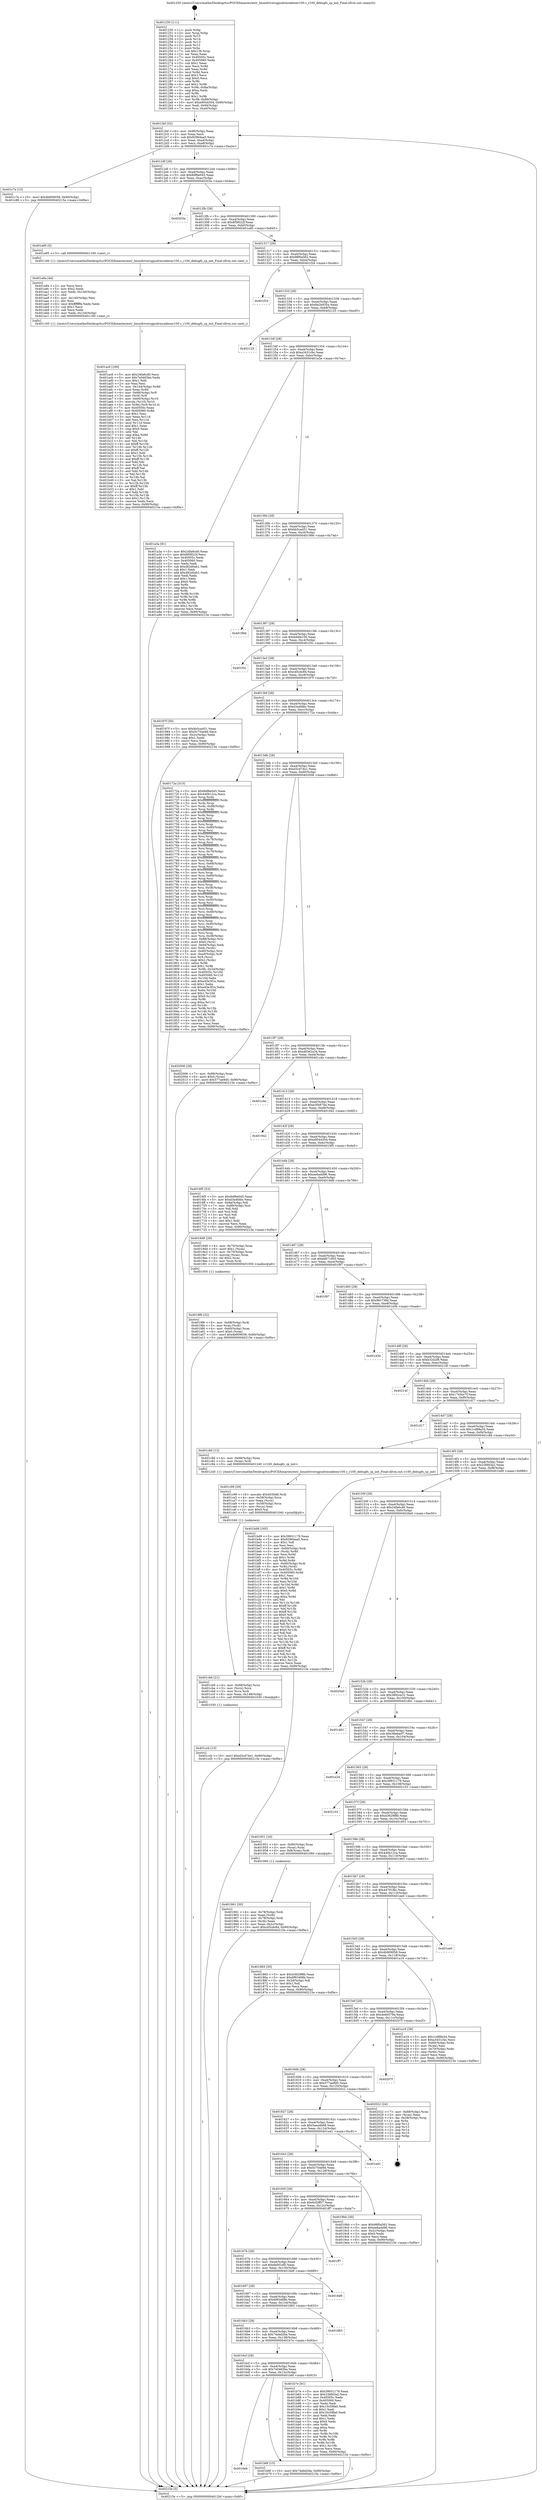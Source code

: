 digraph "0x401250" {
  label = "0x401250 (/mnt/c/Users/mathe/Desktop/tcc/POCII/binaries/extr_linuxdriversgpudrmradeonr100.c_r100_debugfs_cp_init_Final-ollvm.out::main(0))"
  labelloc = "t"
  node[shape=record]

  Entry [label="",width=0.3,height=0.3,shape=circle,fillcolor=black,style=filled]
  "0x4012bf" [label="{
     0x4012bf [32]\l
     | [instrs]\l
     &nbsp;&nbsp;0x4012bf \<+6\>: mov -0x90(%rbp),%eax\l
     &nbsp;&nbsp;0x4012c5 \<+2\>: mov %eax,%ecx\l
     &nbsp;&nbsp;0x4012c7 \<+6\>: sub $0x82964aa5,%ecx\l
     &nbsp;&nbsp;0x4012cd \<+6\>: mov %eax,-0xa4(%rbp)\l
     &nbsp;&nbsp;0x4012d3 \<+6\>: mov %ecx,-0xa8(%rbp)\l
     &nbsp;&nbsp;0x4012d9 \<+6\>: je 0000000000401c7e \<main+0xa2e\>\l
  }"]
  "0x401c7e" [label="{
     0x401c7e [15]\l
     | [instrs]\l
     &nbsp;&nbsp;0x401c7e \<+10\>: movl $0x4b909058,-0x90(%rbp)\l
     &nbsp;&nbsp;0x401c88 \<+5\>: jmp 000000000040215e \<main+0xf0e\>\l
  }"]
  "0x4012df" [label="{
     0x4012df [28]\l
     | [instrs]\l
     &nbsp;&nbsp;0x4012df \<+5\>: jmp 00000000004012e4 \<main+0x94\>\l
     &nbsp;&nbsp;0x4012e4 \<+6\>: mov -0xa4(%rbp),%eax\l
     &nbsp;&nbsp;0x4012ea \<+5\>: sub $0x8df6e045,%eax\l
     &nbsp;&nbsp;0x4012ef \<+6\>: mov %eax,-0xac(%rbp)\l
     &nbsp;&nbsp;0x4012f5 \<+6\>: je 000000000040203a \<main+0xdea\>\l
  }"]
  Exit [label="",width=0.3,height=0.3,shape=circle,fillcolor=black,style=filled,peripheries=2]
  "0x40203a" [label="{
     0x40203a\l
  }", style=dashed]
  "0x4012fb" [label="{
     0x4012fb [28]\l
     | [instrs]\l
     &nbsp;&nbsp;0x4012fb \<+5\>: jmp 0000000000401300 \<main+0xb0\>\l
     &nbsp;&nbsp;0x401300 \<+6\>: mov -0xa4(%rbp),%eax\l
     &nbsp;&nbsp;0x401306 \<+5\>: sub $0x8f5f022f,%eax\l
     &nbsp;&nbsp;0x40130b \<+6\>: mov %eax,-0xb0(%rbp)\l
     &nbsp;&nbsp;0x401311 \<+6\>: je 0000000000401a95 \<main+0x845\>\l
  }"]
  "0x401ccb" [label="{
     0x401ccb [15]\l
     | [instrs]\l
     &nbsp;&nbsp;0x401ccb \<+10\>: movl $0xd3cd74e1,-0x90(%rbp)\l
     &nbsp;&nbsp;0x401cd5 \<+5\>: jmp 000000000040215e \<main+0xf0e\>\l
  }"]
  "0x401a95" [label="{
     0x401a95 [5]\l
     | [instrs]\l
     &nbsp;&nbsp;0x401a95 \<+5\>: call 0000000000401160 \<next_i\>\l
     | [calls]\l
     &nbsp;&nbsp;0x401160 \{1\} (/mnt/c/Users/mathe/Desktop/tcc/POCII/binaries/extr_linuxdriversgpudrmradeonr100.c_r100_debugfs_cp_init_Final-ollvm.out::next_i)\l
  }"]
  "0x401317" [label="{
     0x401317 [28]\l
     | [instrs]\l
     &nbsp;&nbsp;0x401317 \<+5\>: jmp 000000000040131c \<main+0xcc\>\l
     &nbsp;&nbsp;0x40131c \<+6\>: mov -0xa4(%rbp),%eax\l
     &nbsp;&nbsp;0x401322 \<+5\>: sub $0x98f0a562,%eax\l
     &nbsp;&nbsp;0x401327 \<+6\>: mov %eax,-0xb4(%rbp)\l
     &nbsp;&nbsp;0x40132d \<+6\>: je 0000000000401f2d \<main+0xcdd\>\l
  }"]
  "0x401cb6" [label="{
     0x401cb6 [21]\l
     | [instrs]\l
     &nbsp;&nbsp;0x401cb6 \<+4\>: mov -0x68(%rbp),%rcx\l
     &nbsp;&nbsp;0x401cba \<+3\>: mov (%rcx),%rcx\l
     &nbsp;&nbsp;0x401cbd \<+3\>: mov %rcx,%rdi\l
     &nbsp;&nbsp;0x401cc0 \<+6\>: mov %eax,-0x148(%rbp)\l
     &nbsp;&nbsp;0x401cc6 \<+5\>: call 0000000000401030 \<free@plt\>\l
     | [calls]\l
     &nbsp;&nbsp;0x401030 \{1\} (unknown)\l
  }"]
  "0x401f2d" [label="{
     0x401f2d\l
  }", style=dashed]
  "0x401333" [label="{
     0x401333 [28]\l
     | [instrs]\l
     &nbsp;&nbsp;0x401333 \<+5\>: jmp 0000000000401338 \<main+0xe8\>\l
     &nbsp;&nbsp;0x401338 \<+6\>: mov -0xa4(%rbp),%eax\l
     &nbsp;&nbsp;0x40133e \<+5\>: sub $0x9a2b935a,%eax\l
     &nbsp;&nbsp;0x401343 \<+6\>: mov %eax,-0xb8(%rbp)\l
     &nbsp;&nbsp;0x401349 \<+6\>: je 0000000000402125 \<main+0xed5\>\l
  }"]
  "0x401c99" [label="{
     0x401c99 [29]\l
     | [instrs]\l
     &nbsp;&nbsp;0x401c99 \<+10\>: movabs $0x4030d6,%rdi\l
     &nbsp;&nbsp;0x401ca3 \<+4\>: mov -0x58(%rbp),%rcx\l
     &nbsp;&nbsp;0x401ca7 \<+2\>: mov %eax,(%rcx)\l
     &nbsp;&nbsp;0x401ca9 \<+4\>: mov -0x58(%rbp),%rcx\l
     &nbsp;&nbsp;0x401cad \<+2\>: mov (%rcx),%esi\l
     &nbsp;&nbsp;0x401caf \<+2\>: mov $0x0,%al\l
     &nbsp;&nbsp;0x401cb1 \<+5\>: call 0000000000401040 \<printf@plt\>\l
     | [calls]\l
     &nbsp;&nbsp;0x401040 \{1\} (unknown)\l
  }"]
  "0x402125" [label="{
     0x402125\l
  }", style=dashed]
  "0x40134f" [label="{
     0x40134f [28]\l
     | [instrs]\l
     &nbsp;&nbsp;0x40134f \<+5\>: jmp 0000000000401354 \<main+0x104\>\l
     &nbsp;&nbsp;0x401354 \<+6\>: mov -0xa4(%rbp),%eax\l
     &nbsp;&nbsp;0x40135a \<+5\>: sub $0xa3431cbc,%eax\l
     &nbsp;&nbsp;0x40135f \<+6\>: mov %eax,-0xbc(%rbp)\l
     &nbsp;&nbsp;0x401365 \<+6\>: je 0000000000401a3a \<main+0x7ea\>\l
  }"]
  "0x4016eb" [label="{
     0x4016eb\l
  }", style=dashed]
  "0x401a3a" [label="{
     0x401a3a [91]\l
     | [instrs]\l
     &nbsp;&nbsp;0x401a3a \<+5\>: mov $0x24fa6cd0,%eax\l
     &nbsp;&nbsp;0x401a3f \<+5\>: mov $0x8f5f022f,%ecx\l
     &nbsp;&nbsp;0x401a44 \<+7\>: mov 0x40505c,%edx\l
     &nbsp;&nbsp;0x401a4b \<+7\>: mov 0x405060,%esi\l
     &nbsp;&nbsp;0x401a52 \<+2\>: mov %edx,%edi\l
     &nbsp;&nbsp;0x401a54 \<+6\>: sub $0x482d0ab1,%edi\l
     &nbsp;&nbsp;0x401a5a \<+3\>: sub $0x1,%edi\l
     &nbsp;&nbsp;0x401a5d \<+6\>: add $0x482d0ab1,%edi\l
     &nbsp;&nbsp;0x401a63 \<+3\>: imul %edi,%edx\l
     &nbsp;&nbsp;0x401a66 \<+3\>: and $0x1,%edx\l
     &nbsp;&nbsp;0x401a69 \<+3\>: cmp $0x0,%edx\l
     &nbsp;&nbsp;0x401a6c \<+4\>: sete %r8b\l
     &nbsp;&nbsp;0x401a70 \<+3\>: cmp $0xa,%esi\l
     &nbsp;&nbsp;0x401a73 \<+4\>: setl %r9b\l
     &nbsp;&nbsp;0x401a77 \<+3\>: mov %r8b,%r10b\l
     &nbsp;&nbsp;0x401a7a \<+3\>: and %r9b,%r10b\l
     &nbsp;&nbsp;0x401a7d \<+3\>: xor %r9b,%r8b\l
     &nbsp;&nbsp;0x401a80 \<+3\>: or %r8b,%r10b\l
     &nbsp;&nbsp;0x401a83 \<+4\>: test $0x1,%r10b\l
     &nbsp;&nbsp;0x401a87 \<+3\>: cmovne %ecx,%eax\l
     &nbsp;&nbsp;0x401a8a \<+6\>: mov %eax,-0x90(%rbp)\l
     &nbsp;&nbsp;0x401a90 \<+5\>: jmp 000000000040215e \<main+0xf0e\>\l
  }"]
  "0x40136b" [label="{
     0x40136b [28]\l
     | [instrs]\l
     &nbsp;&nbsp;0x40136b \<+5\>: jmp 0000000000401370 \<main+0x120\>\l
     &nbsp;&nbsp;0x401370 \<+6\>: mov -0xa4(%rbp),%eax\l
     &nbsp;&nbsp;0x401376 \<+5\>: sub $0xbb5ca451,%eax\l
     &nbsp;&nbsp;0x40137b \<+6\>: mov %eax,-0xc0(%rbp)\l
     &nbsp;&nbsp;0x401381 \<+6\>: je 000000000040199d \<main+0x74d\>\l
  }"]
  "0x401b6f" [label="{
     0x401b6f [15]\l
     | [instrs]\l
     &nbsp;&nbsp;0x401b6f \<+10\>: movl $0x74ebd26a,-0x90(%rbp)\l
     &nbsp;&nbsp;0x401b79 \<+5\>: jmp 000000000040215e \<main+0xf0e\>\l
  }"]
  "0x40199d" [label="{
     0x40199d\l
  }", style=dashed]
  "0x401387" [label="{
     0x401387 [28]\l
     | [instrs]\l
     &nbsp;&nbsp;0x401387 \<+5\>: jmp 000000000040138c \<main+0x13c\>\l
     &nbsp;&nbsp;0x40138c \<+6\>: mov -0xa4(%rbp),%eax\l
     &nbsp;&nbsp;0x401392 \<+5\>: sub $0xbddfa100,%eax\l
     &nbsp;&nbsp;0x401397 \<+6\>: mov %eax,-0xc4(%rbp)\l
     &nbsp;&nbsp;0x40139d \<+6\>: je 0000000000401f3c \<main+0xcec\>\l
  }"]
  "0x4016cf" [label="{
     0x4016cf [28]\l
     | [instrs]\l
     &nbsp;&nbsp;0x4016cf \<+5\>: jmp 00000000004016d4 \<main+0x484\>\l
     &nbsp;&nbsp;0x4016d4 \<+6\>: mov -0xa4(%rbp),%eax\l
     &nbsp;&nbsp;0x4016da \<+5\>: sub $0x7e0465be,%eax\l
     &nbsp;&nbsp;0x4016df \<+6\>: mov %eax,-0x13c(%rbp)\l
     &nbsp;&nbsp;0x4016e5 \<+6\>: je 0000000000401b6f \<main+0x91f\>\l
  }"]
  "0x401f3c" [label="{
     0x401f3c\l
  }", style=dashed]
  "0x4013a3" [label="{
     0x4013a3 [28]\l
     | [instrs]\l
     &nbsp;&nbsp;0x4013a3 \<+5\>: jmp 00000000004013a8 \<main+0x158\>\l
     &nbsp;&nbsp;0x4013a8 \<+6\>: mov -0xa4(%rbp),%eax\l
     &nbsp;&nbsp;0x4013ae \<+5\>: sub $0xcd5cdc84,%eax\l
     &nbsp;&nbsp;0x4013b3 \<+6\>: mov %eax,-0xc8(%rbp)\l
     &nbsp;&nbsp;0x4013b9 \<+6\>: je 000000000040197f \<main+0x72f\>\l
  }"]
  "0x401b7e" [label="{
     0x401b7e [91]\l
     | [instrs]\l
     &nbsp;&nbsp;0x401b7e \<+5\>: mov $0x39931179,%eax\l
     &nbsp;&nbsp;0x401b83 \<+5\>: mov $0x236fd3a2,%ecx\l
     &nbsp;&nbsp;0x401b88 \<+7\>: mov 0x40505c,%edx\l
     &nbsp;&nbsp;0x401b8f \<+7\>: mov 0x405060,%esi\l
     &nbsp;&nbsp;0x401b96 \<+2\>: mov %edx,%edi\l
     &nbsp;&nbsp;0x401b98 \<+6\>: add $0x10c59fa0,%edi\l
     &nbsp;&nbsp;0x401b9e \<+3\>: sub $0x1,%edi\l
     &nbsp;&nbsp;0x401ba1 \<+6\>: sub $0x10c59fa0,%edi\l
     &nbsp;&nbsp;0x401ba7 \<+3\>: imul %edi,%edx\l
     &nbsp;&nbsp;0x401baa \<+3\>: and $0x1,%edx\l
     &nbsp;&nbsp;0x401bad \<+3\>: cmp $0x0,%edx\l
     &nbsp;&nbsp;0x401bb0 \<+4\>: sete %r8b\l
     &nbsp;&nbsp;0x401bb4 \<+3\>: cmp $0xa,%esi\l
     &nbsp;&nbsp;0x401bb7 \<+4\>: setl %r9b\l
     &nbsp;&nbsp;0x401bbb \<+3\>: mov %r8b,%r10b\l
     &nbsp;&nbsp;0x401bbe \<+3\>: and %r9b,%r10b\l
     &nbsp;&nbsp;0x401bc1 \<+3\>: xor %r9b,%r8b\l
     &nbsp;&nbsp;0x401bc4 \<+3\>: or %r8b,%r10b\l
     &nbsp;&nbsp;0x401bc7 \<+4\>: test $0x1,%r10b\l
     &nbsp;&nbsp;0x401bcb \<+3\>: cmovne %ecx,%eax\l
     &nbsp;&nbsp;0x401bce \<+6\>: mov %eax,-0x90(%rbp)\l
     &nbsp;&nbsp;0x401bd4 \<+5\>: jmp 000000000040215e \<main+0xf0e\>\l
  }"]
  "0x40197f" [label="{
     0x40197f [30]\l
     | [instrs]\l
     &nbsp;&nbsp;0x40197f \<+5\>: mov $0xbb5ca451,%eax\l
     &nbsp;&nbsp;0x401984 \<+5\>: mov $0x5c754e9d,%ecx\l
     &nbsp;&nbsp;0x401989 \<+3\>: mov -0x2c(%rbp),%edx\l
     &nbsp;&nbsp;0x40198c \<+3\>: cmp $0x1,%edx\l
     &nbsp;&nbsp;0x40198f \<+3\>: cmovl %ecx,%eax\l
     &nbsp;&nbsp;0x401992 \<+6\>: mov %eax,-0x90(%rbp)\l
     &nbsp;&nbsp;0x401998 \<+5\>: jmp 000000000040215e \<main+0xf0e\>\l
  }"]
  "0x4013bf" [label="{
     0x4013bf [28]\l
     | [instrs]\l
     &nbsp;&nbsp;0x4013bf \<+5\>: jmp 00000000004013c4 \<main+0x174\>\l
     &nbsp;&nbsp;0x4013c4 \<+6\>: mov -0xa4(%rbp),%eax\l
     &nbsp;&nbsp;0x4013ca \<+5\>: sub $0xd3a4fdbc,%eax\l
     &nbsp;&nbsp;0x4013cf \<+6\>: mov %eax,-0xcc(%rbp)\l
     &nbsp;&nbsp;0x4013d5 \<+6\>: je 000000000040172a \<main+0x4da\>\l
  }"]
  "0x4016b3" [label="{
     0x4016b3 [28]\l
     | [instrs]\l
     &nbsp;&nbsp;0x4016b3 \<+5\>: jmp 00000000004016b8 \<main+0x468\>\l
     &nbsp;&nbsp;0x4016b8 \<+6\>: mov -0xa4(%rbp),%eax\l
     &nbsp;&nbsp;0x4016be \<+5\>: sub $0x74ebd26a,%eax\l
     &nbsp;&nbsp;0x4016c3 \<+6\>: mov %eax,-0x138(%rbp)\l
     &nbsp;&nbsp;0x4016c9 \<+6\>: je 0000000000401b7e \<main+0x92e\>\l
  }"]
  "0x40172a" [label="{
     0x40172a [315]\l
     | [instrs]\l
     &nbsp;&nbsp;0x40172a \<+5\>: mov $0x8df6e045,%eax\l
     &nbsp;&nbsp;0x40172f \<+5\>: mov $0x440b12ca,%ecx\l
     &nbsp;&nbsp;0x401734 \<+3\>: mov %rsp,%rdx\l
     &nbsp;&nbsp;0x401737 \<+4\>: add $0xfffffffffffffff0,%rdx\l
     &nbsp;&nbsp;0x40173b \<+3\>: mov %rdx,%rsp\l
     &nbsp;&nbsp;0x40173e \<+7\>: mov %rdx,-0x88(%rbp)\l
     &nbsp;&nbsp;0x401745 \<+3\>: mov %rsp,%rdx\l
     &nbsp;&nbsp;0x401748 \<+4\>: add $0xfffffffffffffff0,%rdx\l
     &nbsp;&nbsp;0x40174c \<+3\>: mov %rdx,%rsp\l
     &nbsp;&nbsp;0x40174f \<+3\>: mov %rsp,%rsi\l
     &nbsp;&nbsp;0x401752 \<+4\>: add $0xfffffffffffffff0,%rsi\l
     &nbsp;&nbsp;0x401756 \<+3\>: mov %rsi,%rsp\l
     &nbsp;&nbsp;0x401759 \<+4\>: mov %rsi,-0x80(%rbp)\l
     &nbsp;&nbsp;0x40175d \<+3\>: mov %rsp,%rsi\l
     &nbsp;&nbsp;0x401760 \<+4\>: add $0xfffffffffffffff0,%rsi\l
     &nbsp;&nbsp;0x401764 \<+3\>: mov %rsi,%rsp\l
     &nbsp;&nbsp;0x401767 \<+4\>: mov %rsi,-0x78(%rbp)\l
     &nbsp;&nbsp;0x40176b \<+3\>: mov %rsp,%rsi\l
     &nbsp;&nbsp;0x40176e \<+4\>: add $0xfffffffffffffff0,%rsi\l
     &nbsp;&nbsp;0x401772 \<+3\>: mov %rsi,%rsp\l
     &nbsp;&nbsp;0x401775 \<+4\>: mov %rsi,-0x70(%rbp)\l
     &nbsp;&nbsp;0x401779 \<+3\>: mov %rsp,%rsi\l
     &nbsp;&nbsp;0x40177c \<+4\>: add $0xfffffffffffffff0,%rsi\l
     &nbsp;&nbsp;0x401780 \<+3\>: mov %rsi,%rsp\l
     &nbsp;&nbsp;0x401783 \<+4\>: mov %rsi,-0x68(%rbp)\l
     &nbsp;&nbsp;0x401787 \<+3\>: mov %rsp,%rsi\l
     &nbsp;&nbsp;0x40178a \<+4\>: add $0xfffffffffffffff0,%rsi\l
     &nbsp;&nbsp;0x40178e \<+3\>: mov %rsi,%rsp\l
     &nbsp;&nbsp;0x401791 \<+4\>: mov %rsi,-0x60(%rbp)\l
     &nbsp;&nbsp;0x401795 \<+3\>: mov %rsp,%rsi\l
     &nbsp;&nbsp;0x401798 \<+4\>: add $0xfffffffffffffff0,%rsi\l
     &nbsp;&nbsp;0x40179c \<+3\>: mov %rsi,%rsp\l
     &nbsp;&nbsp;0x40179f \<+4\>: mov %rsi,-0x58(%rbp)\l
     &nbsp;&nbsp;0x4017a3 \<+3\>: mov %rsp,%rsi\l
     &nbsp;&nbsp;0x4017a6 \<+4\>: add $0xfffffffffffffff0,%rsi\l
     &nbsp;&nbsp;0x4017aa \<+3\>: mov %rsi,%rsp\l
     &nbsp;&nbsp;0x4017ad \<+4\>: mov %rsi,-0x50(%rbp)\l
     &nbsp;&nbsp;0x4017b1 \<+3\>: mov %rsp,%rsi\l
     &nbsp;&nbsp;0x4017b4 \<+4\>: add $0xfffffffffffffff0,%rsi\l
     &nbsp;&nbsp;0x4017b8 \<+3\>: mov %rsi,%rsp\l
     &nbsp;&nbsp;0x4017bb \<+4\>: mov %rsi,-0x48(%rbp)\l
     &nbsp;&nbsp;0x4017bf \<+3\>: mov %rsp,%rsi\l
     &nbsp;&nbsp;0x4017c2 \<+4\>: add $0xfffffffffffffff0,%rsi\l
     &nbsp;&nbsp;0x4017c6 \<+3\>: mov %rsi,%rsp\l
     &nbsp;&nbsp;0x4017c9 \<+4\>: mov %rsi,-0x40(%rbp)\l
     &nbsp;&nbsp;0x4017cd \<+3\>: mov %rsp,%rsi\l
     &nbsp;&nbsp;0x4017d0 \<+4\>: add $0xfffffffffffffff0,%rsi\l
     &nbsp;&nbsp;0x4017d4 \<+3\>: mov %rsi,%rsp\l
     &nbsp;&nbsp;0x4017d7 \<+4\>: mov %rsi,-0x38(%rbp)\l
     &nbsp;&nbsp;0x4017db \<+7\>: mov -0x88(%rbp),%rsi\l
     &nbsp;&nbsp;0x4017e2 \<+6\>: movl $0x0,(%rsi)\l
     &nbsp;&nbsp;0x4017e8 \<+6\>: mov -0x94(%rbp),%edi\l
     &nbsp;&nbsp;0x4017ee \<+2\>: mov %edi,(%rdx)\l
     &nbsp;&nbsp;0x4017f0 \<+4\>: mov -0x80(%rbp),%rsi\l
     &nbsp;&nbsp;0x4017f4 \<+7\>: mov -0xa0(%rbp),%r8\l
     &nbsp;&nbsp;0x4017fb \<+3\>: mov %r8,(%rsi)\l
     &nbsp;&nbsp;0x4017fe \<+3\>: cmpl $0x2,(%rdx)\l
     &nbsp;&nbsp;0x401801 \<+4\>: setne %r9b\l
     &nbsp;&nbsp;0x401805 \<+4\>: and $0x1,%r9b\l
     &nbsp;&nbsp;0x401809 \<+4\>: mov %r9b,-0x2d(%rbp)\l
     &nbsp;&nbsp;0x40180d \<+8\>: mov 0x40505c,%r10d\l
     &nbsp;&nbsp;0x401815 \<+8\>: mov 0x405060,%r11d\l
     &nbsp;&nbsp;0x40181d \<+3\>: mov %r10d,%ebx\l
     &nbsp;&nbsp;0x401820 \<+6\>: add $0xe45e3f1e,%ebx\l
     &nbsp;&nbsp;0x401826 \<+3\>: sub $0x1,%ebx\l
     &nbsp;&nbsp;0x401829 \<+6\>: sub $0xe45e3f1e,%ebx\l
     &nbsp;&nbsp;0x40182f \<+4\>: imul %ebx,%r10d\l
     &nbsp;&nbsp;0x401833 \<+4\>: and $0x1,%r10d\l
     &nbsp;&nbsp;0x401837 \<+4\>: cmp $0x0,%r10d\l
     &nbsp;&nbsp;0x40183b \<+4\>: sete %r9b\l
     &nbsp;&nbsp;0x40183f \<+4\>: cmp $0xa,%r11d\l
     &nbsp;&nbsp;0x401843 \<+4\>: setl %r14b\l
     &nbsp;&nbsp;0x401847 \<+3\>: mov %r9b,%r15b\l
     &nbsp;&nbsp;0x40184a \<+3\>: and %r14b,%r15b\l
     &nbsp;&nbsp;0x40184d \<+3\>: xor %r14b,%r9b\l
     &nbsp;&nbsp;0x401850 \<+3\>: or %r9b,%r15b\l
     &nbsp;&nbsp;0x401853 \<+4\>: test $0x1,%r15b\l
     &nbsp;&nbsp;0x401857 \<+3\>: cmovne %ecx,%eax\l
     &nbsp;&nbsp;0x40185a \<+6\>: mov %eax,-0x90(%rbp)\l
     &nbsp;&nbsp;0x401860 \<+5\>: jmp 000000000040215e \<main+0xf0e\>\l
  }"]
  "0x4013db" [label="{
     0x4013db [28]\l
     | [instrs]\l
     &nbsp;&nbsp;0x4013db \<+5\>: jmp 00000000004013e0 \<main+0x190\>\l
     &nbsp;&nbsp;0x4013e0 \<+6\>: mov -0xa4(%rbp),%eax\l
     &nbsp;&nbsp;0x4013e6 \<+5\>: sub $0xd3cd74e1,%eax\l
     &nbsp;&nbsp;0x4013eb \<+6\>: mov %eax,-0xd0(%rbp)\l
     &nbsp;&nbsp;0x4013f1 \<+6\>: je 0000000000402006 \<main+0xdb6\>\l
  }"]
  "0x401883" [label="{
     0x401883\l
  }", style=dashed]
  "0x402006" [label="{
     0x402006 [28]\l
     | [instrs]\l
     &nbsp;&nbsp;0x402006 \<+7\>: mov -0x88(%rbp),%rax\l
     &nbsp;&nbsp;0x40200d \<+6\>: movl $0x0,(%rax)\l
     &nbsp;&nbsp;0x402013 \<+10\>: movl $0x577ae9d5,-0x90(%rbp)\l
     &nbsp;&nbsp;0x40201d \<+5\>: jmp 000000000040215e \<main+0xf0e\>\l
  }"]
  "0x4013f7" [label="{
     0x4013f7 [28]\l
     | [instrs]\l
     &nbsp;&nbsp;0x4013f7 \<+5\>: jmp 00000000004013fc \<main+0x1ac\>\l
     &nbsp;&nbsp;0x4013fc \<+6\>: mov -0xa4(%rbp),%eax\l
     &nbsp;&nbsp;0x401402 \<+5\>: sub $0xd9362a34,%eax\l
     &nbsp;&nbsp;0x401407 \<+6\>: mov %eax,-0xd4(%rbp)\l
     &nbsp;&nbsp;0x40140d \<+6\>: je 0000000000401cda \<main+0xa8a\>\l
  }"]
  "0x401697" [label="{
     0x401697 [28]\l
     | [instrs]\l
     &nbsp;&nbsp;0x401697 \<+5\>: jmp 000000000040169c \<main+0x44c\>\l
     &nbsp;&nbsp;0x40169c \<+6\>: mov -0xa4(%rbp),%eax\l
     &nbsp;&nbsp;0x4016a2 \<+5\>: sub $0x6f93488b,%eax\l
     &nbsp;&nbsp;0x4016a7 \<+6\>: mov %eax,-0x134(%rbp)\l
     &nbsp;&nbsp;0x4016ad \<+6\>: je 0000000000401883 \<main+0x633\>\l
  }"]
  "0x401cda" [label="{
     0x401cda\l
  }", style=dashed]
  "0x401413" [label="{
     0x401413 [28]\l
     | [instrs]\l
     &nbsp;&nbsp;0x401413 \<+5\>: jmp 0000000000401418 \<main+0x1c8\>\l
     &nbsp;&nbsp;0x401418 \<+6\>: mov -0xa4(%rbp),%eax\l
     &nbsp;&nbsp;0x40141e \<+5\>: sub $0xe3f4874d,%eax\l
     &nbsp;&nbsp;0x401423 \<+6\>: mov %eax,-0xd8(%rbp)\l
     &nbsp;&nbsp;0x401429 \<+6\>: je 0000000000401942 \<main+0x6f2\>\l
  }"]
  "0x4018d9" [label="{
     0x4018d9\l
  }", style=dashed]
  "0x401942" [label="{
     0x401942\l
  }", style=dashed]
  "0x40142f" [label="{
     0x40142f [28]\l
     | [instrs]\l
     &nbsp;&nbsp;0x40142f \<+5\>: jmp 0000000000401434 \<main+0x1e4\>\l
     &nbsp;&nbsp;0x401434 \<+6\>: mov -0xa4(%rbp),%eax\l
     &nbsp;&nbsp;0x40143a \<+5\>: sub $0xe9044304,%eax\l
     &nbsp;&nbsp;0x40143f \<+6\>: mov %eax,-0xdc(%rbp)\l
     &nbsp;&nbsp;0x401445 \<+6\>: je 00000000004016f5 \<main+0x4a5\>\l
  }"]
  "0x40167b" [label="{
     0x40167b [28]\l
     | [instrs]\l
     &nbsp;&nbsp;0x40167b \<+5\>: jmp 0000000000401680 \<main+0x430\>\l
     &nbsp;&nbsp;0x401680 \<+6\>: mov -0xa4(%rbp),%eax\l
     &nbsp;&nbsp;0x401686 \<+5\>: sub $0x6e0f1ef0,%eax\l
     &nbsp;&nbsp;0x40168b \<+6\>: mov %eax,-0x130(%rbp)\l
     &nbsp;&nbsp;0x401691 \<+6\>: je 00000000004018d9 \<main+0x689\>\l
  }"]
  "0x4016f5" [label="{
     0x4016f5 [53]\l
     | [instrs]\l
     &nbsp;&nbsp;0x4016f5 \<+5\>: mov $0x8df6e045,%eax\l
     &nbsp;&nbsp;0x4016fa \<+5\>: mov $0xd3a4fdbc,%ecx\l
     &nbsp;&nbsp;0x4016ff \<+6\>: mov -0x8a(%rbp),%dl\l
     &nbsp;&nbsp;0x401705 \<+7\>: mov -0x89(%rbp),%sil\l
     &nbsp;&nbsp;0x40170c \<+3\>: mov %dl,%dil\l
     &nbsp;&nbsp;0x40170f \<+3\>: and %sil,%dil\l
     &nbsp;&nbsp;0x401712 \<+3\>: xor %sil,%dl\l
     &nbsp;&nbsp;0x401715 \<+3\>: or %dl,%dil\l
     &nbsp;&nbsp;0x401718 \<+4\>: test $0x1,%dil\l
     &nbsp;&nbsp;0x40171c \<+3\>: cmovne %ecx,%eax\l
     &nbsp;&nbsp;0x40171f \<+6\>: mov %eax,-0x90(%rbp)\l
     &nbsp;&nbsp;0x401725 \<+5\>: jmp 000000000040215e \<main+0xf0e\>\l
  }"]
  "0x40144b" [label="{
     0x40144b [28]\l
     | [instrs]\l
     &nbsp;&nbsp;0x40144b \<+5\>: jmp 0000000000401450 \<main+0x200\>\l
     &nbsp;&nbsp;0x401450 \<+6\>: mov -0xa4(%rbp),%eax\l
     &nbsp;&nbsp;0x401456 \<+5\>: sub $0xee6add96,%eax\l
     &nbsp;&nbsp;0x40145b \<+6\>: mov %eax,-0xe0(%rbp)\l
     &nbsp;&nbsp;0x401461 \<+6\>: je 00000000004019d9 \<main+0x789\>\l
  }"]
  "0x40215e" [label="{
     0x40215e [5]\l
     | [instrs]\l
     &nbsp;&nbsp;0x40215e \<+5\>: jmp 00000000004012bf \<main+0x6f\>\l
  }"]
  "0x401250" [label="{
     0x401250 [111]\l
     | [instrs]\l
     &nbsp;&nbsp;0x401250 \<+1\>: push %rbp\l
     &nbsp;&nbsp;0x401251 \<+3\>: mov %rsp,%rbp\l
     &nbsp;&nbsp;0x401254 \<+2\>: push %r15\l
     &nbsp;&nbsp;0x401256 \<+2\>: push %r14\l
     &nbsp;&nbsp;0x401258 \<+2\>: push %r13\l
     &nbsp;&nbsp;0x40125a \<+2\>: push %r12\l
     &nbsp;&nbsp;0x40125c \<+1\>: push %rbx\l
     &nbsp;&nbsp;0x40125d \<+7\>: sub $0x138,%rsp\l
     &nbsp;&nbsp;0x401264 \<+2\>: xor %eax,%eax\l
     &nbsp;&nbsp;0x401266 \<+7\>: mov 0x40505c,%ecx\l
     &nbsp;&nbsp;0x40126d \<+7\>: mov 0x405060,%edx\l
     &nbsp;&nbsp;0x401274 \<+3\>: sub $0x1,%eax\l
     &nbsp;&nbsp;0x401277 \<+3\>: mov %ecx,%r8d\l
     &nbsp;&nbsp;0x40127a \<+3\>: add %eax,%r8d\l
     &nbsp;&nbsp;0x40127d \<+4\>: imul %r8d,%ecx\l
     &nbsp;&nbsp;0x401281 \<+3\>: and $0x1,%ecx\l
     &nbsp;&nbsp;0x401284 \<+3\>: cmp $0x0,%ecx\l
     &nbsp;&nbsp;0x401287 \<+4\>: sete %r9b\l
     &nbsp;&nbsp;0x40128b \<+4\>: and $0x1,%r9b\l
     &nbsp;&nbsp;0x40128f \<+7\>: mov %r9b,-0x8a(%rbp)\l
     &nbsp;&nbsp;0x401296 \<+3\>: cmp $0xa,%edx\l
     &nbsp;&nbsp;0x401299 \<+4\>: setl %r9b\l
     &nbsp;&nbsp;0x40129d \<+4\>: and $0x1,%r9b\l
     &nbsp;&nbsp;0x4012a1 \<+7\>: mov %r9b,-0x89(%rbp)\l
     &nbsp;&nbsp;0x4012a8 \<+10\>: movl $0xe9044304,-0x90(%rbp)\l
     &nbsp;&nbsp;0x4012b2 \<+6\>: mov %edi,-0x94(%rbp)\l
     &nbsp;&nbsp;0x4012b8 \<+7\>: mov %rsi,-0xa0(%rbp)\l
  }"]
  "0x401ff7" [label="{
     0x401ff7\l
  }", style=dashed]
  "0x401ac6" [label="{
     0x401ac6 [169]\l
     | [instrs]\l
     &nbsp;&nbsp;0x401ac6 \<+5\>: mov $0x24fa6cd0,%ecx\l
     &nbsp;&nbsp;0x401acb \<+5\>: mov $0x7e0465be,%edx\l
     &nbsp;&nbsp;0x401ad0 \<+3\>: mov $0x1,%dil\l
     &nbsp;&nbsp;0x401ad3 \<+2\>: xor %esi,%esi\l
     &nbsp;&nbsp;0x401ad5 \<+7\>: mov -0x144(%rbp),%r8d\l
     &nbsp;&nbsp;0x401adc \<+4\>: imul %eax,%r8d\l
     &nbsp;&nbsp;0x401ae0 \<+4\>: mov -0x68(%rbp),%r9\l
     &nbsp;&nbsp;0x401ae4 \<+3\>: mov (%r9),%r9\l
     &nbsp;&nbsp;0x401ae7 \<+4\>: mov -0x60(%rbp),%r10\l
     &nbsp;&nbsp;0x401aeb \<+3\>: movslq (%r10),%r10\l
     &nbsp;&nbsp;0x401aee \<+4\>: mov %r8d,(%r9,%r10,4)\l
     &nbsp;&nbsp;0x401af2 \<+7\>: mov 0x40505c,%eax\l
     &nbsp;&nbsp;0x401af9 \<+8\>: mov 0x405060,%r8d\l
     &nbsp;&nbsp;0x401b01 \<+3\>: sub $0x1,%esi\l
     &nbsp;&nbsp;0x401b04 \<+3\>: mov %eax,%r11d\l
     &nbsp;&nbsp;0x401b07 \<+3\>: add %esi,%r11d\l
     &nbsp;&nbsp;0x401b0a \<+4\>: imul %r11d,%eax\l
     &nbsp;&nbsp;0x401b0e \<+3\>: and $0x1,%eax\l
     &nbsp;&nbsp;0x401b11 \<+3\>: cmp $0x0,%eax\l
     &nbsp;&nbsp;0x401b14 \<+3\>: sete %bl\l
     &nbsp;&nbsp;0x401b17 \<+4\>: cmp $0xa,%r8d\l
     &nbsp;&nbsp;0x401b1b \<+4\>: setl %r14b\l
     &nbsp;&nbsp;0x401b1f \<+3\>: mov %bl,%r15b\l
     &nbsp;&nbsp;0x401b22 \<+4\>: xor $0xff,%r15b\l
     &nbsp;&nbsp;0x401b26 \<+3\>: mov %r14b,%r12b\l
     &nbsp;&nbsp;0x401b29 \<+4\>: xor $0xff,%r12b\l
     &nbsp;&nbsp;0x401b2d \<+4\>: xor $0x1,%dil\l
     &nbsp;&nbsp;0x401b31 \<+3\>: mov %r15b,%r13b\l
     &nbsp;&nbsp;0x401b34 \<+4\>: and $0xff,%r13b\l
     &nbsp;&nbsp;0x401b38 \<+3\>: and %dil,%bl\l
     &nbsp;&nbsp;0x401b3b \<+3\>: mov %r12b,%al\l
     &nbsp;&nbsp;0x401b3e \<+2\>: and $0xff,%al\l
     &nbsp;&nbsp;0x401b40 \<+3\>: and %dil,%r14b\l
     &nbsp;&nbsp;0x401b43 \<+3\>: or %bl,%r13b\l
     &nbsp;&nbsp;0x401b46 \<+3\>: or %r14b,%al\l
     &nbsp;&nbsp;0x401b49 \<+3\>: xor %al,%r13b\l
     &nbsp;&nbsp;0x401b4c \<+3\>: or %r12b,%r15b\l
     &nbsp;&nbsp;0x401b4f \<+4\>: xor $0xff,%r15b\l
     &nbsp;&nbsp;0x401b53 \<+4\>: or $0x1,%dil\l
     &nbsp;&nbsp;0x401b57 \<+3\>: and %dil,%r15b\l
     &nbsp;&nbsp;0x401b5a \<+3\>: or %r15b,%r13b\l
     &nbsp;&nbsp;0x401b5d \<+4\>: test $0x1,%r13b\l
     &nbsp;&nbsp;0x401b61 \<+3\>: cmovne %edx,%ecx\l
     &nbsp;&nbsp;0x401b64 \<+6\>: mov %ecx,-0x90(%rbp)\l
     &nbsp;&nbsp;0x401b6a \<+5\>: jmp 000000000040215e \<main+0xf0e\>\l
  }"]
  "0x4019d9" [label="{
     0x4019d9 [29]\l
     | [instrs]\l
     &nbsp;&nbsp;0x4019d9 \<+4\>: mov -0x70(%rbp),%rax\l
     &nbsp;&nbsp;0x4019dd \<+6\>: movl $0x1,(%rax)\l
     &nbsp;&nbsp;0x4019e3 \<+4\>: mov -0x70(%rbp),%rax\l
     &nbsp;&nbsp;0x4019e7 \<+3\>: movslq (%rax),%rax\l
     &nbsp;&nbsp;0x4019ea \<+4\>: shl $0x2,%rax\l
     &nbsp;&nbsp;0x4019ee \<+3\>: mov %rax,%rdi\l
     &nbsp;&nbsp;0x4019f1 \<+5\>: call 0000000000401050 \<malloc@plt\>\l
     | [calls]\l
     &nbsp;&nbsp;0x401050 \{1\} (unknown)\l
  }"]
  "0x401467" [label="{
     0x401467 [28]\l
     | [instrs]\l
     &nbsp;&nbsp;0x401467 \<+5\>: jmp 000000000040146c \<main+0x21c\>\l
     &nbsp;&nbsp;0x40146c \<+6\>: mov -0xa4(%rbp),%eax\l
     &nbsp;&nbsp;0x401472 \<+5\>: sub $0xfd671903,%eax\l
     &nbsp;&nbsp;0x401477 \<+6\>: mov %eax,-0xe4(%rbp)\l
     &nbsp;&nbsp;0x40147d \<+6\>: je 0000000000401f97 \<main+0xd47\>\l
  }"]
  "0x401a9a" [label="{
     0x401a9a [44]\l
     | [instrs]\l
     &nbsp;&nbsp;0x401a9a \<+2\>: xor %ecx,%ecx\l
     &nbsp;&nbsp;0x401a9c \<+5\>: mov $0x2,%edx\l
     &nbsp;&nbsp;0x401aa1 \<+6\>: mov %edx,-0x140(%rbp)\l
     &nbsp;&nbsp;0x401aa7 \<+1\>: cltd\l
     &nbsp;&nbsp;0x401aa8 \<+6\>: mov -0x140(%rbp),%esi\l
     &nbsp;&nbsp;0x401aae \<+2\>: idiv %esi\l
     &nbsp;&nbsp;0x401ab0 \<+6\>: imul $0xfffffffe,%edx,%edx\l
     &nbsp;&nbsp;0x401ab6 \<+3\>: sub $0x1,%ecx\l
     &nbsp;&nbsp;0x401ab9 \<+2\>: sub %ecx,%edx\l
     &nbsp;&nbsp;0x401abb \<+6\>: mov %edx,-0x144(%rbp)\l
     &nbsp;&nbsp;0x401ac1 \<+5\>: call 0000000000401160 \<next_i\>\l
     | [calls]\l
     &nbsp;&nbsp;0x401160 \{1\} (/mnt/c/Users/mathe/Desktop/tcc/POCII/binaries/extr_linuxdriversgpudrmradeonr100.c_r100_debugfs_cp_init_Final-ollvm.out::next_i)\l
  }"]
  "0x401f97" [label="{
     0x401f97\l
  }", style=dashed]
  "0x401483" [label="{
     0x401483 [28]\l
     | [instrs]\l
     &nbsp;&nbsp;0x401483 \<+5\>: jmp 0000000000401488 \<main+0x238\>\l
     &nbsp;&nbsp;0x401488 \<+6\>: mov -0xa4(%rbp),%eax\l
     &nbsp;&nbsp;0x40148e \<+5\>: sub $0x96c738d,%eax\l
     &nbsp;&nbsp;0x401493 \<+6\>: mov %eax,-0xe8(%rbp)\l
     &nbsp;&nbsp;0x401499 \<+6\>: je 0000000000401d3b \<main+0xaeb\>\l
  }"]
  "0x4019f6" [label="{
     0x4019f6 [32]\l
     | [instrs]\l
     &nbsp;&nbsp;0x4019f6 \<+4\>: mov -0x68(%rbp),%rdi\l
     &nbsp;&nbsp;0x4019fa \<+3\>: mov %rax,(%rdi)\l
     &nbsp;&nbsp;0x4019fd \<+4\>: mov -0x60(%rbp),%rax\l
     &nbsp;&nbsp;0x401a01 \<+6\>: movl $0x0,(%rax)\l
     &nbsp;&nbsp;0x401a07 \<+10\>: movl $0x4b909058,-0x90(%rbp)\l
     &nbsp;&nbsp;0x401a11 \<+5\>: jmp 000000000040215e \<main+0xf0e\>\l
  }"]
  "0x401d3b" [label="{
     0x401d3b\l
  }", style=dashed]
  "0x40149f" [label="{
     0x40149f [28]\l
     | [instrs]\l
     &nbsp;&nbsp;0x40149f \<+5\>: jmp 00000000004014a4 \<main+0x254\>\l
     &nbsp;&nbsp;0x4014a4 \<+6\>: mov -0xa4(%rbp),%eax\l
     &nbsp;&nbsp;0x4014aa \<+5\>: sub $0xb32d2f9,%eax\l
     &nbsp;&nbsp;0x4014af \<+6\>: mov %eax,-0xec(%rbp)\l
     &nbsp;&nbsp;0x4014b5 \<+6\>: je 000000000040214f \<main+0xeff\>\l
  }"]
  "0x40165f" [label="{
     0x40165f [28]\l
     | [instrs]\l
     &nbsp;&nbsp;0x40165f \<+5\>: jmp 0000000000401664 \<main+0x414\>\l
     &nbsp;&nbsp;0x401664 \<+6\>: mov -0xa4(%rbp),%eax\l
     &nbsp;&nbsp;0x40166a \<+5\>: sub $0x6cf2ff57,%eax\l
     &nbsp;&nbsp;0x40166f \<+6\>: mov %eax,-0x12c(%rbp)\l
     &nbsp;&nbsp;0x401675 \<+6\>: je 0000000000401ff7 \<main+0xda7\>\l
  }"]
  "0x40214f" [label="{
     0x40214f\l
  }", style=dashed]
  "0x4014bb" [label="{
     0x4014bb [28]\l
     | [instrs]\l
     &nbsp;&nbsp;0x4014bb \<+5\>: jmp 00000000004014c0 \<main+0x270\>\l
     &nbsp;&nbsp;0x4014c0 \<+6\>: mov -0xa4(%rbp),%eax\l
     &nbsp;&nbsp;0x4014c6 \<+5\>: sub $0x1745bc7f,%eax\l
     &nbsp;&nbsp;0x4014cb \<+6\>: mov %eax,-0xf0(%rbp)\l
     &nbsp;&nbsp;0x4014d1 \<+6\>: je 0000000000401d17 \<main+0xac7\>\l
  }"]
  "0x4019bb" [label="{
     0x4019bb [30]\l
     | [instrs]\l
     &nbsp;&nbsp;0x4019bb \<+5\>: mov $0x98f0a562,%eax\l
     &nbsp;&nbsp;0x4019c0 \<+5\>: mov $0xee6add96,%ecx\l
     &nbsp;&nbsp;0x4019c5 \<+3\>: mov -0x2c(%rbp),%edx\l
     &nbsp;&nbsp;0x4019c8 \<+3\>: cmp $0x0,%edx\l
     &nbsp;&nbsp;0x4019cb \<+3\>: cmove %ecx,%eax\l
     &nbsp;&nbsp;0x4019ce \<+6\>: mov %eax,-0x90(%rbp)\l
     &nbsp;&nbsp;0x4019d4 \<+5\>: jmp 000000000040215e \<main+0xf0e\>\l
  }"]
  "0x401d17" [label="{
     0x401d17\l
  }", style=dashed]
  "0x4014d7" [label="{
     0x4014d7 [28]\l
     | [instrs]\l
     &nbsp;&nbsp;0x4014d7 \<+5\>: jmp 00000000004014dc \<main+0x28c\>\l
     &nbsp;&nbsp;0x4014dc \<+6\>: mov -0xa4(%rbp),%eax\l
     &nbsp;&nbsp;0x4014e2 \<+5\>: sub $0x1cd88a34,%eax\l
     &nbsp;&nbsp;0x4014e7 \<+6\>: mov %eax,-0xf4(%rbp)\l
     &nbsp;&nbsp;0x4014ed \<+6\>: je 0000000000401c8d \<main+0xa3d\>\l
  }"]
  "0x401643" [label="{
     0x401643 [28]\l
     | [instrs]\l
     &nbsp;&nbsp;0x401643 \<+5\>: jmp 0000000000401648 \<main+0x3f8\>\l
     &nbsp;&nbsp;0x401648 \<+6\>: mov -0xa4(%rbp),%eax\l
     &nbsp;&nbsp;0x40164e \<+5\>: sub $0x5c754e9d,%eax\l
     &nbsp;&nbsp;0x401653 \<+6\>: mov %eax,-0x128(%rbp)\l
     &nbsp;&nbsp;0x401659 \<+6\>: je 00000000004019bb \<main+0x76b\>\l
  }"]
  "0x401c8d" [label="{
     0x401c8d [12]\l
     | [instrs]\l
     &nbsp;&nbsp;0x401c8d \<+4\>: mov -0x68(%rbp),%rax\l
     &nbsp;&nbsp;0x401c91 \<+3\>: mov (%rax),%rdi\l
     &nbsp;&nbsp;0x401c94 \<+5\>: call 0000000000401240 \<r100_debugfs_cp_init\>\l
     | [calls]\l
     &nbsp;&nbsp;0x401240 \{1\} (/mnt/c/Users/mathe/Desktop/tcc/POCII/binaries/extr_linuxdriversgpudrmradeonr100.c_r100_debugfs_cp_init_Final-ollvm.out::r100_debugfs_cp_init)\l
  }"]
  "0x4014f3" [label="{
     0x4014f3 [28]\l
     | [instrs]\l
     &nbsp;&nbsp;0x4014f3 \<+5\>: jmp 00000000004014f8 \<main+0x2a8\>\l
     &nbsp;&nbsp;0x4014f8 \<+6\>: mov -0xa4(%rbp),%eax\l
     &nbsp;&nbsp;0x4014fe \<+5\>: sub $0x236fd3a2,%eax\l
     &nbsp;&nbsp;0x401503 \<+6\>: mov %eax,-0xf8(%rbp)\l
     &nbsp;&nbsp;0x401509 \<+6\>: je 0000000000401bd9 \<main+0x989\>\l
  }"]
  "0x401ed1" [label="{
     0x401ed1\l
  }", style=dashed]
  "0x401bd9" [label="{
     0x401bd9 [165]\l
     | [instrs]\l
     &nbsp;&nbsp;0x401bd9 \<+5\>: mov $0x39931179,%eax\l
     &nbsp;&nbsp;0x401bde \<+5\>: mov $0x82964aa5,%ecx\l
     &nbsp;&nbsp;0x401be3 \<+2\>: mov $0x1,%dl\l
     &nbsp;&nbsp;0x401be5 \<+2\>: xor %esi,%esi\l
     &nbsp;&nbsp;0x401be7 \<+4\>: mov -0x60(%rbp),%rdi\l
     &nbsp;&nbsp;0x401beb \<+3\>: mov (%rdi),%r8d\l
     &nbsp;&nbsp;0x401bee \<+3\>: mov %esi,%r9d\l
     &nbsp;&nbsp;0x401bf1 \<+4\>: sub $0x1,%r9d\l
     &nbsp;&nbsp;0x401bf5 \<+3\>: sub %r9d,%r8d\l
     &nbsp;&nbsp;0x401bf8 \<+4\>: mov -0x60(%rbp),%rdi\l
     &nbsp;&nbsp;0x401bfc \<+3\>: mov %r8d,(%rdi)\l
     &nbsp;&nbsp;0x401bff \<+8\>: mov 0x40505c,%r8d\l
     &nbsp;&nbsp;0x401c07 \<+8\>: mov 0x405060,%r9d\l
     &nbsp;&nbsp;0x401c0f \<+3\>: sub $0x1,%esi\l
     &nbsp;&nbsp;0x401c12 \<+3\>: mov %r8d,%r10d\l
     &nbsp;&nbsp;0x401c15 \<+3\>: add %esi,%r10d\l
     &nbsp;&nbsp;0x401c18 \<+4\>: imul %r10d,%r8d\l
     &nbsp;&nbsp;0x401c1c \<+4\>: and $0x1,%r8d\l
     &nbsp;&nbsp;0x401c20 \<+4\>: cmp $0x0,%r8d\l
     &nbsp;&nbsp;0x401c24 \<+4\>: sete %r11b\l
     &nbsp;&nbsp;0x401c28 \<+4\>: cmp $0xa,%r9d\l
     &nbsp;&nbsp;0x401c2c \<+3\>: setl %bl\l
     &nbsp;&nbsp;0x401c2f \<+3\>: mov %r11b,%r14b\l
     &nbsp;&nbsp;0x401c32 \<+4\>: xor $0xff,%r14b\l
     &nbsp;&nbsp;0x401c36 \<+3\>: mov %bl,%r15b\l
     &nbsp;&nbsp;0x401c39 \<+4\>: xor $0xff,%r15b\l
     &nbsp;&nbsp;0x401c3d \<+3\>: xor $0x0,%dl\l
     &nbsp;&nbsp;0x401c40 \<+3\>: mov %r14b,%r12b\l
     &nbsp;&nbsp;0x401c43 \<+4\>: and $0x0,%r12b\l
     &nbsp;&nbsp;0x401c47 \<+3\>: and %dl,%r11b\l
     &nbsp;&nbsp;0x401c4a \<+3\>: mov %r15b,%r13b\l
     &nbsp;&nbsp;0x401c4d \<+4\>: and $0x0,%r13b\l
     &nbsp;&nbsp;0x401c51 \<+2\>: and %dl,%bl\l
     &nbsp;&nbsp;0x401c53 \<+3\>: or %r11b,%r12b\l
     &nbsp;&nbsp;0x401c56 \<+3\>: or %bl,%r13b\l
     &nbsp;&nbsp;0x401c59 \<+3\>: xor %r13b,%r12b\l
     &nbsp;&nbsp;0x401c5c \<+3\>: or %r15b,%r14b\l
     &nbsp;&nbsp;0x401c5f \<+4\>: xor $0xff,%r14b\l
     &nbsp;&nbsp;0x401c63 \<+3\>: or $0x0,%dl\l
     &nbsp;&nbsp;0x401c66 \<+3\>: and %dl,%r14b\l
     &nbsp;&nbsp;0x401c69 \<+3\>: or %r14b,%r12b\l
     &nbsp;&nbsp;0x401c6c \<+4\>: test $0x1,%r12b\l
     &nbsp;&nbsp;0x401c70 \<+3\>: cmovne %ecx,%eax\l
     &nbsp;&nbsp;0x401c73 \<+6\>: mov %eax,-0x90(%rbp)\l
     &nbsp;&nbsp;0x401c79 \<+5\>: jmp 000000000040215e \<main+0xf0e\>\l
  }"]
  "0x40150f" [label="{
     0x40150f [28]\l
     | [instrs]\l
     &nbsp;&nbsp;0x40150f \<+5\>: jmp 0000000000401514 \<main+0x2c4\>\l
     &nbsp;&nbsp;0x401514 \<+6\>: mov -0xa4(%rbp),%eax\l
     &nbsp;&nbsp;0x40151a \<+5\>: sub $0x24fa6cd0,%eax\l
     &nbsp;&nbsp;0x40151f \<+6\>: mov %eax,-0xfc(%rbp)\l
     &nbsp;&nbsp;0x401525 \<+6\>: je 00000000004020a0 \<main+0xe50\>\l
  }"]
  "0x401627" [label="{
     0x401627 [28]\l
     | [instrs]\l
     &nbsp;&nbsp;0x401627 \<+5\>: jmp 000000000040162c \<main+0x3dc\>\l
     &nbsp;&nbsp;0x40162c \<+6\>: mov -0xa4(%rbp),%eax\l
     &nbsp;&nbsp;0x401632 \<+5\>: sub $0x5aea4b68,%eax\l
     &nbsp;&nbsp;0x401637 \<+6\>: mov %eax,-0x124(%rbp)\l
     &nbsp;&nbsp;0x40163d \<+6\>: je 0000000000401ed1 \<main+0xc81\>\l
  }"]
  "0x4020a0" [label="{
     0x4020a0\l
  }", style=dashed]
  "0x40152b" [label="{
     0x40152b [28]\l
     | [instrs]\l
     &nbsp;&nbsp;0x40152b \<+5\>: jmp 0000000000401530 \<main+0x2e0\>\l
     &nbsp;&nbsp;0x401530 \<+6\>: mov -0xa4(%rbp),%eax\l
     &nbsp;&nbsp;0x401536 \<+5\>: sub $0x3892ce31,%eax\l
     &nbsp;&nbsp;0x40153b \<+6\>: mov %eax,-0x100(%rbp)\l
     &nbsp;&nbsp;0x401541 \<+6\>: je 0000000000401d91 \<main+0xb41\>\l
  }"]
  "0x402022" [label="{
     0x402022 [24]\l
     | [instrs]\l
     &nbsp;&nbsp;0x402022 \<+7\>: mov -0x88(%rbp),%rax\l
     &nbsp;&nbsp;0x402029 \<+2\>: mov (%rax),%eax\l
     &nbsp;&nbsp;0x40202b \<+4\>: lea -0x28(%rbp),%rsp\l
     &nbsp;&nbsp;0x40202f \<+1\>: pop %rbx\l
     &nbsp;&nbsp;0x402030 \<+2\>: pop %r12\l
     &nbsp;&nbsp;0x402032 \<+2\>: pop %r13\l
     &nbsp;&nbsp;0x402034 \<+2\>: pop %r14\l
     &nbsp;&nbsp;0x402036 \<+2\>: pop %r15\l
     &nbsp;&nbsp;0x402038 \<+1\>: pop %rbp\l
     &nbsp;&nbsp;0x402039 \<+1\>: ret\l
  }"]
  "0x401d91" [label="{
     0x401d91\l
  }", style=dashed]
  "0x401547" [label="{
     0x401547 [28]\l
     | [instrs]\l
     &nbsp;&nbsp;0x401547 \<+5\>: jmp 000000000040154c \<main+0x2fc\>\l
     &nbsp;&nbsp;0x40154c \<+6\>: mov -0xa4(%rbp),%eax\l
     &nbsp;&nbsp;0x401552 \<+5\>: sub $0x38e6acf7,%eax\l
     &nbsp;&nbsp;0x401557 \<+6\>: mov %eax,-0x104(%rbp)\l
     &nbsp;&nbsp;0x40155d \<+6\>: je 0000000000401e24 \<main+0xbd4\>\l
  }"]
  "0x40160b" [label="{
     0x40160b [28]\l
     | [instrs]\l
     &nbsp;&nbsp;0x40160b \<+5\>: jmp 0000000000401610 \<main+0x3c0\>\l
     &nbsp;&nbsp;0x401610 \<+6\>: mov -0xa4(%rbp),%eax\l
     &nbsp;&nbsp;0x401616 \<+5\>: sub $0x577ae9d5,%eax\l
     &nbsp;&nbsp;0x40161b \<+6\>: mov %eax,-0x120(%rbp)\l
     &nbsp;&nbsp;0x401621 \<+6\>: je 0000000000402022 \<main+0xdd2\>\l
  }"]
  "0x401e24" [label="{
     0x401e24\l
  }", style=dashed]
  "0x401563" [label="{
     0x401563 [28]\l
     | [instrs]\l
     &nbsp;&nbsp;0x401563 \<+5\>: jmp 0000000000401568 \<main+0x318\>\l
     &nbsp;&nbsp;0x401568 \<+6\>: mov -0xa4(%rbp),%eax\l
     &nbsp;&nbsp;0x40156e \<+5\>: sub $0x39931179,%eax\l
     &nbsp;&nbsp;0x401573 \<+6\>: mov %eax,-0x108(%rbp)\l
     &nbsp;&nbsp;0x401579 \<+6\>: je 0000000000402103 \<main+0xeb3\>\l
  }"]
  "0x40207f" [label="{
     0x40207f\l
  }", style=dashed]
  "0x402103" [label="{
     0x402103\l
  }", style=dashed]
  "0x40157f" [label="{
     0x40157f [28]\l
     | [instrs]\l
     &nbsp;&nbsp;0x40157f \<+5\>: jmp 0000000000401584 \<main+0x334\>\l
     &nbsp;&nbsp;0x401584 \<+6\>: mov -0xa4(%rbp),%eax\l
     &nbsp;&nbsp;0x40158a \<+5\>: sub $0x43629f8b,%eax\l
     &nbsp;&nbsp;0x40158f \<+6\>: mov %eax,-0x10c(%rbp)\l
     &nbsp;&nbsp;0x401595 \<+6\>: je 0000000000401951 \<main+0x701\>\l
  }"]
  "0x4015ef" [label="{
     0x4015ef [28]\l
     | [instrs]\l
     &nbsp;&nbsp;0x4015ef \<+5\>: jmp 00000000004015f4 \<main+0x3a4\>\l
     &nbsp;&nbsp;0x4015f4 \<+6\>: mov -0xa4(%rbp),%eax\l
     &nbsp;&nbsp;0x4015fa \<+5\>: sub $0x4ed0579e,%eax\l
     &nbsp;&nbsp;0x4015ff \<+6\>: mov %eax,-0x11c(%rbp)\l
     &nbsp;&nbsp;0x401605 \<+6\>: je 000000000040207f \<main+0xe2f\>\l
  }"]
  "0x401951" [label="{
     0x401951 [16]\l
     | [instrs]\l
     &nbsp;&nbsp;0x401951 \<+4\>: mov -0x80(%rbp),%rax\l
     &nbsp;&nbsp;0x401955 \<+3\>: mov (%rax),%rax\l
     &nbsp;&nbsp;0x401958 \<+4\>: mov 0x8(%rax),%rdi\l
     &nbsp;&nbsp;0x40195c \<+5\>: call 0000000000401060 \<atoi@plt\>\l
     | [calls]\l
     &nbsp;&nbsp;0x401060 \{1\} (unknown)\l
  }"]
  "0x40159b" [label="{
     0x40159b [28]\l
     | [instrs]\l
     &nbsp;&nbsp;0x40159b \<+5\>: jmp 00000000004015a0 \<main+0x350\>\l
     &nbsp;&nbsp;0x4015a0 \<+6\>: mov -0xa4(%rbp),%eax\l
     &nbsp;&nbsp;0x4015a6 \<+5\>: sub $0x440b12ca,%eax\l
     &nbsp;&nbsp;0x4015ab \<+6\>: mov %eax,-0x110(%rbp)\l
     &nbsp;&nbsp;0x4015b1 \<+6\>: je 0000000000401865 \<main+0x615\>\l
  }"]
  "0x401a16" [label="{
     0x401a16 [36]\l
     | [instrs]\l
     &nbsp;&nbsp;0x401a16 \<+5\>: mov $0x1cd88a34,%eax\l
     &nbsp;&nbsp;0x401a1b \<+5\>: mov $0xa3431cbc,%ecx\l
     &nbsp;&nbsp;0x401a20 \<+4\>: mov -0x60(%rbp),%rdx\l
     &nbsp;&nbsp;0x401a24 \<+2\>: mov (%rdx),%esi\l
     &nbsp;&nbsp;0x401a26 \<+4\>: mov -0x70(%rbp),%rdx\l
     &nbsp;&nbsp;0x401a2a \<+2\>: cmp (%rdx),%esi\l
     &nbsp;&nbsp;0x401a2c \<+3\>: cmovl %ecx,%eax\l
     &nbsp;&nbsp;0x401a2f \<+6\>: mov %eax,-0x90(%rbp)\l
     &nbsp;&nbsp;0x401a35 \<+5\>: jmp 000000000040215e \<main+0xf0e\>\l
  }"]
  "0x401865" [label="{
     0x401865 [30]\l
     | [instrs]\l
     &nbsp;&nbsp;0x401865 \<+5\>: mov $0x43629f8b,%eax\l
     &nbsp;&nbsp;0x40186a \<+5\>: mov $0x6f93488b,%ecx\l
     &nbsp;&nbsp;0x40186f \<+3\>: mov -0x2d(%rbp),%dl\l
     &nbsp;&nbsp;0x401872 \<+3\>: test $0x1,%dl\l
     &nbsp;&nbsp;0x401875 \<+3\>: cmovne %ecx,%eax\l
     &nbsp;&nbsp;0x401878 \<+6\>: mov %eax,-0x90(%rbp)\l
     &nbsp;&nbsp;0x40187e \<+5\>: jmp 000000000040215e \<main+0xf0e\>\l
  }"]
  "0x4015b7" [label="{
     0x4015b7 [28]\l
     | [instrs]\l
     &nbsp;&nbsp;0x4015b7 \<+5\>: jmp 00000000004015bc \<main+0x36c\>\l
     &nbsp;&nbsp;0x4015bc \<+6\>: mov -0xa4(%rbp),%eax\l
     &nbsp;&nbsp;0x4015c2 \<+5\>: sub $0x44791fbc,%eax\l
     &nbsp;&nbsp;0x4015c7 \<+6\>: mov %eax,-0x114(%rbp)\l
     &nbsp;&nbsp;0x4015cd \<+6\>: je 0000000000401ee0 \<main+0xc90\>\l
  }"]
  "0x401961" [label="{
     0x401961 [30]\l
     | [instrs]\l
     &nbsp;&nbsp;0x401961 \<+4\>: mov -0x78(%rbp),%rdi\l
     &nbsp;&nbsp;0x401965 \<+2\>: mov %eax,(%rdi)\l
     &nbsp;&nbsp;0x401967 \<+4\>: mov -0x78(%rbp),%rdi\l
     &nbsp;&nbsp;0x40196b \<+2\>: mov (%rdi),%eax\l
     &nbsp;&nbsp;0x40196d \<+3\>: mov %eax,-0x2c(%rbp)\l
     &nbsp;&nbsp;0x401970 \<+10\>: movl $0xcd5cdc84,-0x90(%rbp)\l
     &nbsp;&nbsp;0x40197a \<+5\>: jmp 000000000040215e \<main+0xf0e\>\l
  }"]
  "0x4015d3" [label="{
     0x4015d3 [28]\l
     | [instrs]\l
     &nbsp;&nbsp;0x4015d3 \<+5\>: jmp 00000000004015d8 \<main+0x388\>\l
     &nbsp;&nbsp;0x4015d8 \<+6\>: mov -0xa4(%rbp),%eax\l
     &nbsp;&nbsp;0x4015de \<+5\>: sub $0x4b909058,%eax\l
     &nbsp;&nbsp;0x4015e3 \<+6\>: mov %eax,-0x118(%rbp)\l
     &nbsp;&nbsp;0x4015e9 \<+6\>: je 0000000000401a16 \<main+0x7c6\>\l
  }"]
  "0x401ee0" [label="{
     0x401ee0\l
  }", style=dashed]
  Entry -> "0x401250" [label=" 1"]
  "0x4012bf" -> "0x401c7e" [label=" 1"]
  "0x4012bf" -> "0x4012df" [label=" 17"]
  "0x402022" -> Exit [label=" 1"]
  "0x4012df" -> "0x40203a" [label=" 0"]
  "0x4012df" -> "0x4012fb" [label=" 17"]
  "0x402006" -> "0x40215e" [label=" 1"]
  "0x4012fb" -> "0x401a95" [label=" 1"]
  "0x4012fb" -> "0x401317" [label=" 16"]
  "0x401ccb" -> "0x40215e" [label=" 1"]
  "0x401317" -> "0x401f2d" [label=" 0"]
  "0x401317" -> "0x401333" [label=" 16"]
  "0x401cb6" -> "0x401ccb" [label=" 1"]
  "0x401333" -> "0x402125" [label=" 0"]
  "0x401333" -> "0x40134f" [label=" 16"]
  "0x401c99" -> "0x401cb6" [label=" 1"]
  "0x40134f" -> "0x401a3a" [label=" 1"]
  "0x40134f" -> "0x40136b" [label=" 15"]
  "0x401c8d" -> "0x401c99" [label=" 1"]
  "0x40136b" -> "0x40199d" [label=" 0"]
  "0x40136b" -> "0x401387" [label=" 15"]
  "0x401c7e" -> "0x40215e" [label=" 1"]
  "0x401387" -> "0x401f3c" [label=" 0"]
  "0x401387" -> "0x4013a3" [label=" 15"]
  "0x401b7e" -> "0x40215e" [label=" 1"]
  "0x4013a3" -> "0x40197f" [label=" 1"]
  "0x4013a3" -> "0x4013bf" [label=" 14"]
  "0x401b6f" -> "0x40215e" [label=" 1"]
  "0x4013bf" -> "0x40172a" [label=" 1"]
  "0x4013bf" -> "0x4013db" [label=" 13"]
  "0x4016cf" -> "0x401b6f" [label=" 1"]
  "0x4013db" -> "0x402006" [label=" 1"]
  "0x4013db" -> "0x4013f7" [label=" 12"]
  "0x401bd9" -> "0x40215e" [label=" 1"]
  "0x4013f7" -> "0x401cda" [label=" 0"]
  "0x4013f7" -> "0x401413" [label=" 12"]
  "0x4016b3" -> "0x401b7e" [label=" 1"]
  "0x401413" -> "0x401942" [label=" 0"]
  "0x401413" -> "0x40142f" [label=" 12"]
  "0x4016cf" -> "0x4016eb" [label=" 0"]
  "0x40142f" -> "0x4016f5" [label=" 1"]
  "0x40142f" -> "0x40144b" [label=" 11"]
  "0x4016f5" -> "0x40215e" [label=" 1"]
  "0x401250" -> "0x4012bf" [label=" 1"]
  "0x40215e" -> "0x4012bf" [label=" 17"]
  "0x401697" -> "0x401883" [label=" 0"]
  "0x40172a" -> "0x40215e" [label=" 1"]
  "0x4016b3" -> "0x4016cf" [label=" 1"]
  "0x40144b" -> "0x4019d9" [label=" 1"]
  "0x40144b" -> "0x401467" [label=" 10"]
  "0x40167b" -> "0x4018d9" [label=" 0"]
  "0x401467" -> "0x401f97" [label=" 0"]
  "0x401467" -> "0x401483" [label=" 10"]
  "0x401697" -> "0x4016b3" [label=" 2"]
  "0x401483" -> "0x401d3b" [label=" 0"]
  "0x401483" -> "0x40149f" [label=" 10"]
  "0x40165f" -> "0x40167b" [label=" 2"]
  "0x40149f" -> "0x40214f" [label=" 0"]
  "0x40149f" -> "0x4014bb" [label=" 10"]
  "0x40165f" -> "0x401ff7" [label=" 0"]
  "0x4014bb" -> "0x401d17" [label=" 0"]
  "0x4014bb" -> "0x4014d7" [label=" 10"]
  "0x40167b" -> "0x401697" [label=" 2"]
  "0x4014d7" -> "0x401c8d" [label=" 1"]
  "0x4014d7" -> "0x4014f3" [label=" 9"]
  "0x401a9a" -> "0x401ac6" [label=" 1"]
  "0x4014f3" -> "0x401bd9" [label=" 1"]
  "0x4014f3" -> "0x40150f" [label=" 8"]
  "0x401a95" -> "0x401a9a" [label=" 1"]
  "0x40150f" -> "0x4020a0" [label=" 0"]
  "0x40150f" -> "0x40152b" [label=" 8"]
  "0x401a16" -> "0x40215e" [label=" 2"]
  "0x40152b" -> "0x401d91" [label=" 0"]
  "0x40152b" -> "0x401547" [label=" 8"]
  "0x4019f6" -> "0x40215e" [label=" 1"]
  "0x401547" -> "0x401e24" [label=" 0"]
  "0x401547" -> "0x401563" [label=" 8"]
  "0x4019bb" -> "0x40215e" [label=" 1"]
  "0x401563" -> "0x402103" [label=" 0"]
  "0x401563" -> "0x40157f" [label=" 8"]
  "0x401643" -> "0x40165f" [label=" 2"]
  "0x40157f" -> "0x401951" [label=" 1"]
  "0x40157f" -> "0x40159b" [label=" 7"]
  "0x401ac6" -> "0x40215e" [label=" 1"]
  "0x40159b" -> "0x401865" [label=" 1"]
  "0x40159b" -> "0x4015b7" [label=" 6"]
  "0x401865" -> "0x40215e" [label=" 1"]
  "0x401951" -> "0x401961" [label=" 1"]
  "0x401961" -> "0x40215e" [label=" 1"]
  "0x40197f" -> "0x40215e" [label=" 1"]
  "0x401627" -> "0x401643" [label=" 3"]
  "0x4015b7" -> "0x401ee0" [label=" 0"]
  "0x4015b7" -> "0x4015d3" [label=" 6"]
  "0x401627" -> "0x401ed1" [label=" 0"]
  "0x4015d3" -> "0x401a16" [label=" 2"]
  "0x4015d3" -> "0x4015ef" [label=" 4"]
  "0x401643" -> "0x4019bb" [label=" 1"]
  "0x4015ef" -> "0x40207f" [label=" 0"]
  "0x4015ef" -> "0x40160b" [label=" 4"]
  "0x4019d9" -> "0x4019f6" [label=" 1"]
  "0x40160b" -> "0x402022" [label=" 1"]
  "0x40160b" -> "0x401627" [label=" 3"]
  "0x401a3a" -> "0x40215e" [label=" 1"]
}
